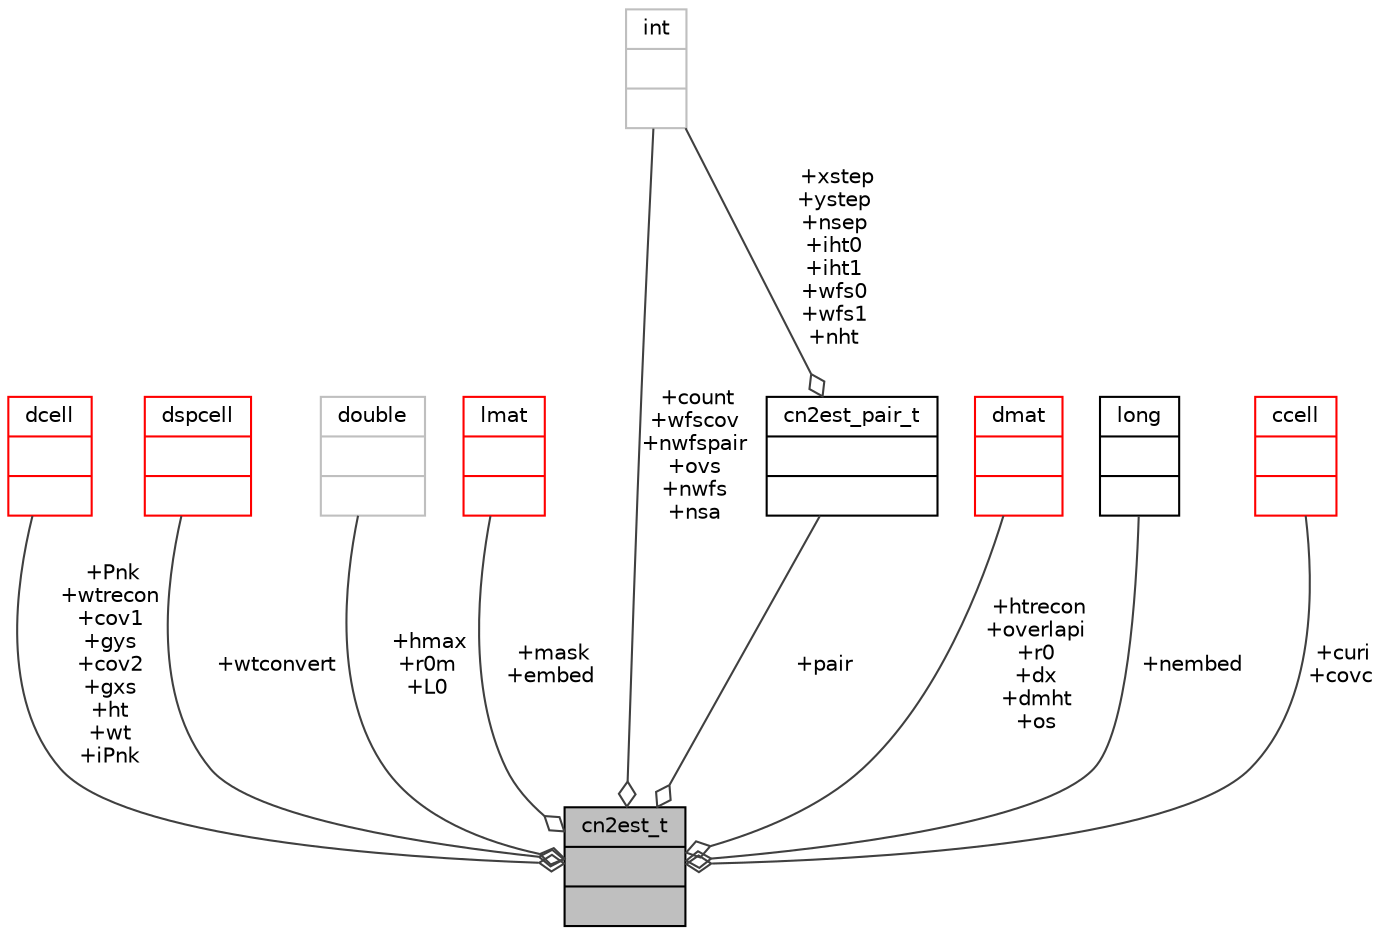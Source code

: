 digraph "cn2est_t"
{
 // INTERACTIVE_SVG=YES
  bgcolor="transparent";
  edge [fontname="Helvetica",fontsize="10",labelfontname="Helvetica",labelfontsize="10"];
  node [fontname="Helvetica",fontsize="10",shape=record];
  Node4 [label="{cn2est_t\n||}",height=0.2,width=0.4,color="black", fillcolor="grey75", style="filled", fontcolor="black"];
  Node5 -> Node4 [color="grey25",fontsize="10",style="solid",label=" +Pnk\n+wtrecon\n+cov1\n+gys\n+cov2\n+gxs\n+ht\n+wt\n+iPnk" ,arrowhead="odiamond",fontname="Helvetica"];
  Node5 [label="{dcell\n||}",height=0.2,width=0.4,color="red",URL="$type_8h.html#structdcell"];
  Node7 -> Node4 [color="grey25",fontsize="10",style="solid",label=" +wtconvert" ,arrowhead="odiamond",fontname="Helvetica"];
  Node7 [label="{dspcell\n||}",height=0.2,width=0.4,color="red",URL="$type_8h.html#structdspcell"];
  Node9 -> Node4 [color="grey25",fontsize="10",style="solid",label=" +hmax\n+r0m\n+L0" ,arrowhead="odiamond",fontname="Helvetica"];
  Node9 [label="{double\n||}",height=0.2,width=0.4,color="grey75"];
  Node10 -> Node4 [color="grey25",fontsize="10",style="solid",label=" +mask\n+embed" ,arrowhead="odiamond",fontname="Helvetica"];
  Node10 [label="{lmat\n||}",height=0.2,width=0.4,color="red",URL="$type_8h.html#structlmat"];
  Node12 -> Node4 [color="grey25",fontsize="10",style="solid",label=" +pair" ,arrowhead="odiamond",fontname="Helvetica"];
  Node12 [label="{cn2est_pair_t\n||}",height=0.2,width=0.4,color="black",URL="$cn2est_8h.html#structcn2est__pair__t"];
  Node13 -> Node12 [color="grey25",fontsize="10",style="solid",label=" +xstep\n+ystep\n+nsep\n+iht0\n+iht1\n+wfs0\n+wfs1\n+nht" ,arrowhead="odiamond",fontname="Helvetica"];
  Node13 [label="{int\n||}",height=0.2,width=0.4,color="grey75"];
  Node13 -> Node4 [color="grey25",fontsize="10",style="solid",label=" +count\n+wfscov\n+nwfspair\n+ovs\n+nwfs\n+nsa" ,arrowhead="odiamond",fontname="Helvetica"];
  Node14 -> Node4 [color="grey25",fontsize="10",style="solid",label=" +htrecon\n+overlapi\n+r0\n+dx\n+dmht\n+os" ,arrowhead="odiamond",fontname="Helvetica"];
  Node14 [label="{dmat\n||}",height=0.2,width=0.4,color="red",URL="$type_8h.html#structdmat"];
  Node16 -> Node4 [color="grey25",fontsize="10",style="solid",label=" +nembed" ,arrowhead="odiamond",fontname="Helvetica"];
  Node16 [label="{long\n||}",height=0.2,width=0.4,color="black",URL="$classlong.html"];
  Node17 -> Node4 [color="grey25",fontsize="10",style="solid",label=" +curi\n+covc" ,arrowhead="odiamond",fontname="Helvetica"];
  Node17 [label="{ccell\n||}",height=0.2,width=0.4,color="red",URL="$type_8h.html#structccell"];
}

